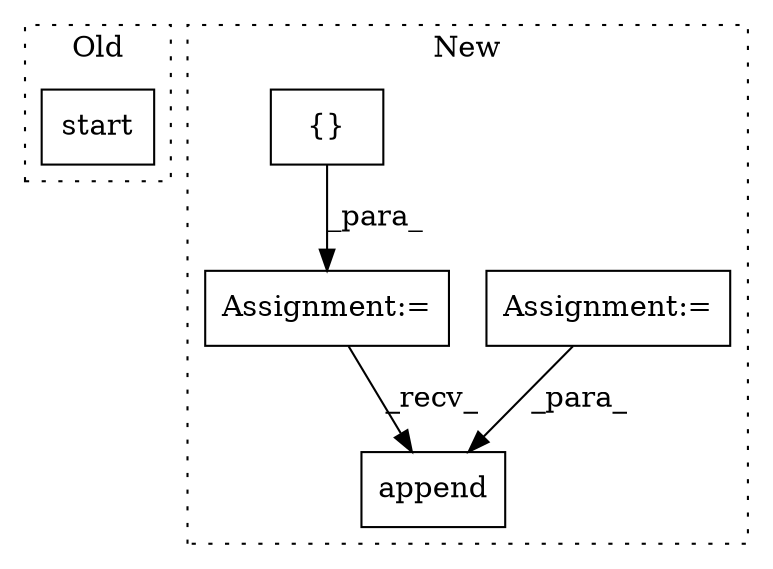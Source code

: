 digraph G {
subgraph cluster0 {
1 [label="start" a="32" s="1277" l="7" shape="box"];
label = "Old";
style="dotted";
}
subgraph cluster1 {
2 [label="append" a="32" s="1770,1826" l="7,1" shape="box"];
3 [label="Assignment:=" a="7" s="1237" l="13" shape="box"];
4 [label="Assignment:=" a="7" s="1291" l="1" shape="box"];
5 [label="{}" a="4" s="1318" l="2" shape="box"];
label = "New";
style="dotted";
}
3 -> 2 [label="_para_"];
4 -> 2 [label="_recv_"];
5 -> 4 [label="_para_"];
}